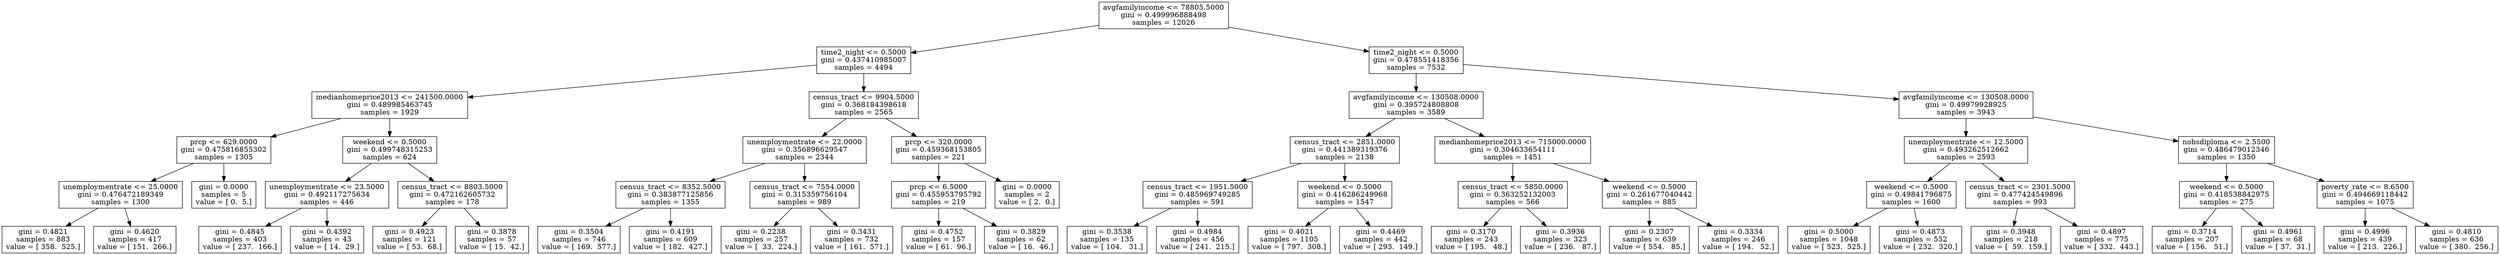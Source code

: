 digraph Tree {
0 [label="avgfamilyincome <= 78805.5000\ngini = 0.499996888498\nsamples = 12026", shape="box"] ;
1 [label="time2_night <= 0.5000\ngini = 0.437410985007\nsamples = 4494", shape="box"] ;
0 -> 1 ;
2 [label="medianhomeprice2013 <= 241500.0000\ngini = 0.489985463745\nsamples = 1929", shape="box"] ;
1 -> 2 ;
3 [label="prcp <= 629.0000\ngini = 0.475816855302\nsamples = 1305", shape="box"] ;
2 -> 3 ;
4 [label="unemploymentrate <= 25.0000\ngini = 0.476472189349\nsamples = 1300", shape="box"] ;
3 -> 4 ;
5 [label="gini = 0.4821\nsamples = 883\nvalue = [ 358.  525.]", shape="box"] ;
4 -> 5 ;
6 [label="gini = 0.4620\nsamples = 417\nvalue = [ 151.  266.]", shape="box"] ;
4 -> 6 ;
7 [label="gini = 0.0000\nsamples = 5\nvalue = [ 0.  5.]", shape="box"] ;
3 -> 7 ;
8 [label="weekend <= 0.5000\ngini = 0.499748315253\nsamples = 624", shape="box"] ;
2 -> 8 ;
9 [label="unemploymentrate <= 23.5000\ngini = 0.492117275634\nsamples = 446", shape="box"] ;
8 -> 9 ;
10 [label="gini = 0.4845\nsamples = 403\nvalue = [ 237.  166.]", shape="box"] ;
9 -> 10 ;
11 [label="gini = 0.4392\nsamples = 43\nvalue = [ 14.  29.]", shape="box"] ;
9 -> 11 ;
12 [label="census_tract <= 8803.5000\ngini = 0.472162605732\nsamples = 178", shape="box"] ;
8 -> 12 ;
13 [label="gini = 0.4923\nsamples = 121\nvalue = [ 53.  68.]", shape="box"] ;
12 -> 13 ;
14 [label="gini = 0.3878\nsamples = 57\nvalue = [ 15.  42.]", shape="box"] ;
12 -> 14 ;
15 [label="census_tract <= 9904.5000\ngini = 0.368184398618\nsamples = 2565", shape="box"] ;
1 -> 15 ;
16 [label="unemploymentrate <= 22.0000\ngini = 0.356896629547\nsamples = 2344", shape="box"] ;
15 -> 16 ;
17 [label="census_tract <= 8352.5000\ngini = 0.383877125856\nsamples = 1355", shape="box"] ;
16 -> 17 ;
18 [label="gini = 0.3504\nsamples = 746\nvalue = [ 169.  577.]", shape="box"] ;
17 -> 18 ;
19 [label="gini = 0.4191\nsamples = 609\nvalue = [ 182.  427.]", shape="box"] ;
17 -> 19 ;
20 [label="census_tract <= 7554.0000\ngini = 0.315359756104\nsamples = 989", shape="box"] ;
16 -> 20 ;
21 [label="gini = 0.2238\nsamples = 257\nvalue = [  33.  224.]", shape="box"] ;
20 -> 21 ;
22 [label="gini = 0.3431\nsamples = 732\nvalue = [ 161.  571.]", shape="box"] ;
20 -> 22 ;
23 [label="prcp <= 320.0000\ngini = 0.459368153805\nsamples = 221", shape="box"] ;
15 -> 23 ;
24 [label="prcp <= 6.5000\ngini = 0.455953795792\nsamples = 219", shape="box"] ;
23 -> 24 ;
25 [label="gini = 0.4752\nsamples = 157\nvalue = [ 61.  96.]", shape="box"] ;
24 -> 25 ;
26 [label="gini = 0.3829\nsamples = 62\nvalue = [ 16.  46.]", shape="box"] ;
24 -> 26 ;
27 [label="gini = 0.0000\nsamples = 2\nvalue = [ 2.  0.]", shape="box"] ;
23 -> 27 ;
28 [label="time2_night <= 0.5000\ngini = 0.478551418356\nsamples = 7532", shape="box"] ;
0 -> 28 ;
29 [label="avgfamilyincome <= 130508.0000\ngini = 0.395724808808\nsamples = 3589", shape="box"] ;
28 -> 29 ;
30 [label="census_tract <= 2851.0000\ngini = 0.441389319376\nsamples = 2138", shape="box"] ;
29 -> 30 ;
31 [label="census_tract <= 1951.5000\ngini = 0.485969749285\nsamples = 591", shape="box"] ;
30 -> 31 ;
32 [label="gini = 0.3538\nsamples = 135\nvalue = [ 104.   31.]", shape="box"] ;
31 -> 32 ;
33 [label="gini = 0.4984\nsamples = 456\nvalue = [ 241.  215.]", shape="box"] ;
31 -> 33 ;
34 [label="weekend <= 0.5000\ngini = 0.416286249968\nsamples = 1547", shape="box"] ;
30 -> 34 ;
35 [label="gini = 0.4021\nsamples = 1105\nvalue = [ 797.  308.]", shape="box"] ;
34 -> 35 ;
36 [label="gini = 0.4469\nsamples = 442\nvalue = [ 293.  149.]", shape="box"] ;
34 -> 36 ;
37 [label="medianhomeprice2013 <= 715000.0000\ngini = 0.304633654111\nsamples = 1451", shape="box"] ;
29 -> 37 ;
38 [label="census_tract <= 5850.0000\ngini = 0.363252132003\nsamples = 566", shape="box"] ;
37 -> 38 ;
39 [label="gini = 0.3170\nsamples = 243\nvalue = [ 195.   48.]", shape="box"] ;
38 -> 39 ;
40 [label="gini = 0.3936\nsamples = 323\nvalue = [ 236.   87.]", shape="box"] ;
38 -> 40 ;
41 [label="weekend <= 0.5000\ngini = 0.261677040442\nsamples = 885", shape="box"] ;
37 -> 41 ;
42 [label="gini = 0.2307\nsamples = 639\nvalue = [ 554.   85.]", shape="box"] ;
41 -> 42 ;
43 [label="gini = 0.3334\nsamples = 246\nvalue = [ 194.   52.]", shape="box"] ;
41 -> 43 ;
44 [label="avgfamilyincome <= 130508.0000\ngini = 0.49979928925\nsamples = 3943", shape="box"] ;
28 -> 44 ;
45 [label="unemploymentrate <= 12.5000\ngini = 0.493262512662\nsamples = 2593", shape="box"] ;
44 -> 45 ;
46 [label="weekend <= 0.5000\ngini = 0.49841796875\nsamples = 1600", shape="box"] ;
45 -> 46 ;
47 [label="gini = 0.5000\nsamples = 1048\nvalue = [ 523.  525.]", shape="box"] ;
46 -> 47 ;
48 [label="gini = 0.4873\nsamples = 552\nvalue = [ 232.  320.]", shape="box"] ;
46 -> 48 ;
49 [label="census_tract <= 2301.5000\ngini = 0.477424549896\nsamples = 993", shape="box"] ;
45 -> 49 ;
50 [label="gini = 0.3948\nsamples = 218\nvalue = [  59.  159.]", shape="box"] ;
49 -> 50 ;
51 [label="gini = 0.4897\nsamples = 775\nvalue = [ 332.  443.]", shape="box"] ;
49 -> 51 ;
52 [label="nohsdiploma <= 2.5500\ngini = 0.486479012346\nsamples = 1350", shape="box"] ;
44 -> 52 ;
53 [label="weekend <= 0.5000\ngini = 0.418538842975\nsamples = 275", shape="box"] ;
52 -> 53 ;
54 [label="gini = 0.3714\nsamples = 207\nvalue = [ 156.   51.]", shape="box"] ;
53 -> 54 ;
55 [label="gini = 0.4961\nsamples = 68\nvalue = [ 37.  31.]", shape="box"] ;
53 -> 55 ;
56 [label="poverty_rate <= 8.6500\ngini = 0.494669118442\nsamples = 1075", shape="box"] ;
52 -> 56 ;
57 [label="gini = 0.4996\nsamples = 439\nvalue = [ 213.  226.]", shape="box"] ;
56 -> 57 ;
58 [label="gini = 0.4810\nsamples = 636\nvalue = [ 380.  256.]", shape="box"] ;
56 -> 58 ;
}